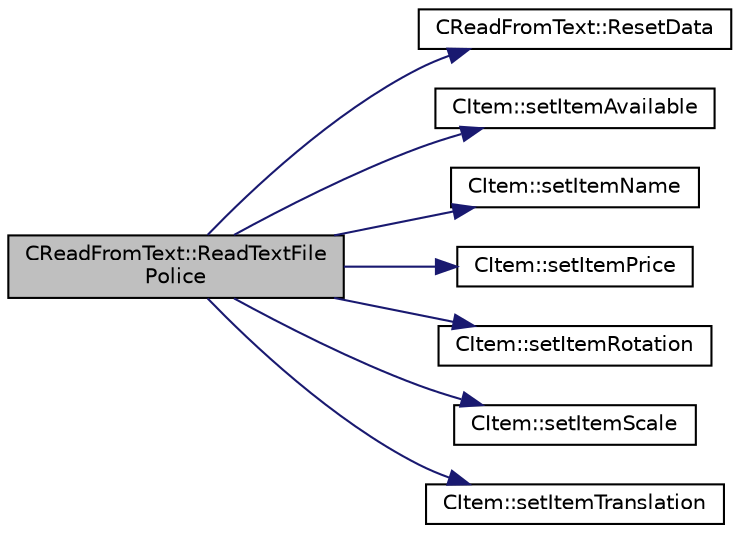 digraph "CReadFromText::ReadTextFilePolice"
{
  bgcolor="transparent";
  edge [fontname="Helvetica",fontsize="10",labelfontname="Helvetica",labelfontsize="10"];
  node [fontname="Helvetica",fontsize="10",shape=record];
  rankdir="LR";
  Node1 [label="CReadFromText::ReadTextFile\lPolice",height=0.2,width=0.4,color="black", fillcolor="grey75", style="filled", fontcolor="black"];
  Node1 -> Node2 [color="midnightblue",fontsize="10",style="solid",fontname="Helvetica"];
  Node2 [label="CReadFromText::ResetData",height=0.2,width=0.4,color="black",URL="$classCReadFromText.html#aca740381311b8823c43023287c47d46e"];
  Node1 -> Node3 [color="midnightblue",fontsize="10",style="solid",fontname="Helvetica"];
  Node3 [label="CItem::setItemAvailable",height=0.2,width=0.4,color="black",URL="$classCItem.html#a666a3c0c6a0f64ad1186514a31b0af9e"];
  Node1 -> Node4 [color="midnightblue",fontsize="10",style="solid",fontname="Helvetica"];
  Node4 [label="CItem::setItemName",height=0.2,width=0.4,color="black",URL="$classCItem.html#a975d9577390871458fea4a2fdfaeaec3"];
  Node1 -> Node5 [color="midnightblue",fontsize="10",style="solid",fontname="Helvetica"];
  Node5 [label="CItem::setItemPrice",height=0.2,width=0.4,color="black",URL="$classCItem.html#a9e9fee7fd5d46738fdfc65c330abbf08"];
  Node1 -> Node6 [color="midnightblue",fontsize="10",style="solid",fontname="Helvetica"];
  Node6 [label="CItem::setItemRotation",height=0.2,width=0.4,color="black",URL="$classCItem.html#a4333f4e926a0b400e29891afb28ebf93"];
  Node1 -> Node7 [color="midnightblue",fontsize="10",style="solid",fontname="Helvetica"];
  Node7 [label="CItem::setItemScale",height=0.2,width=0.4,color="black",URL="$classCItem.html#a3581f5eab1792bed9c6a114974500fda"];
  Node1 -> Node8 [color="midnightblue",fontsize="10",style="solid",fontname="Helvetica"];
  Node8 [label="CItem::setItemTranslation",height=0.2,width=0.4,color="black",URL="$classCItem.html#a18929b71f3a6a48acbb6766b6f6e35c4"];
}
